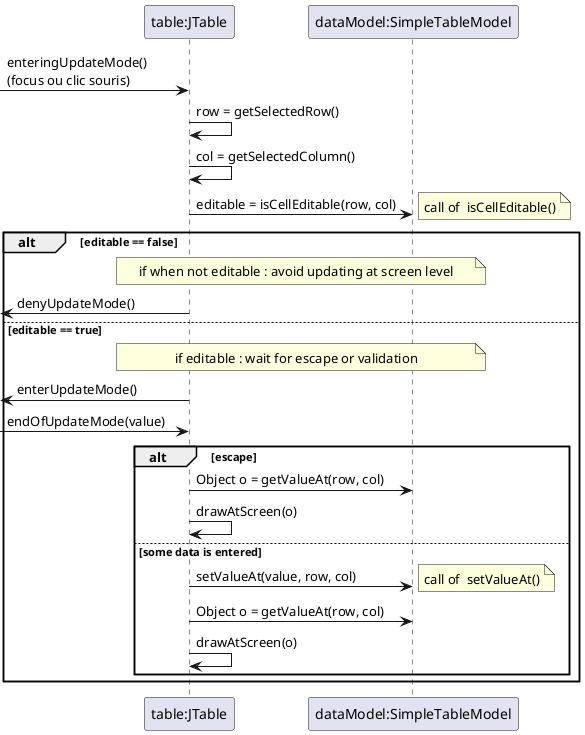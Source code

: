 @startuml

participant "table:JTable" as table
participant "dataModel:SimpleTableModel" as dataModel

-> table : enteringUpdateMode()\n(focus ou clic souris)
table -> table : row = getSelectedRow()
table -> table : col = getSelectedColumn()
table -> dataModel : editable = isCellEditable(row, col)
note right: call of  isCellEditable()

alt		editable == false 
	note over table, dataModel
		if when not editable : avoid updating at screen level
	end note
	<- table : denyUpdateMode()
else	editable == true
	note over table, dataModel
		if editable : wait for escape or validation
	end note
	<- table : enterUpdateMode()
	-> table : endOfUpdateMode(value)
	alt	escape
		table -> dataModel : Object o = getValueAt(row, col)
		table -> table : drawAtScreen(o)
	else	some data is entered
		table -> dataModel : setValueAt(value, row, col)
		note right: call of  setValueAt()
		table -> dataModel : Object o = getValueAt(row, col)
		table -> table : drawAtScreen(o)
	end
end

@enduml 